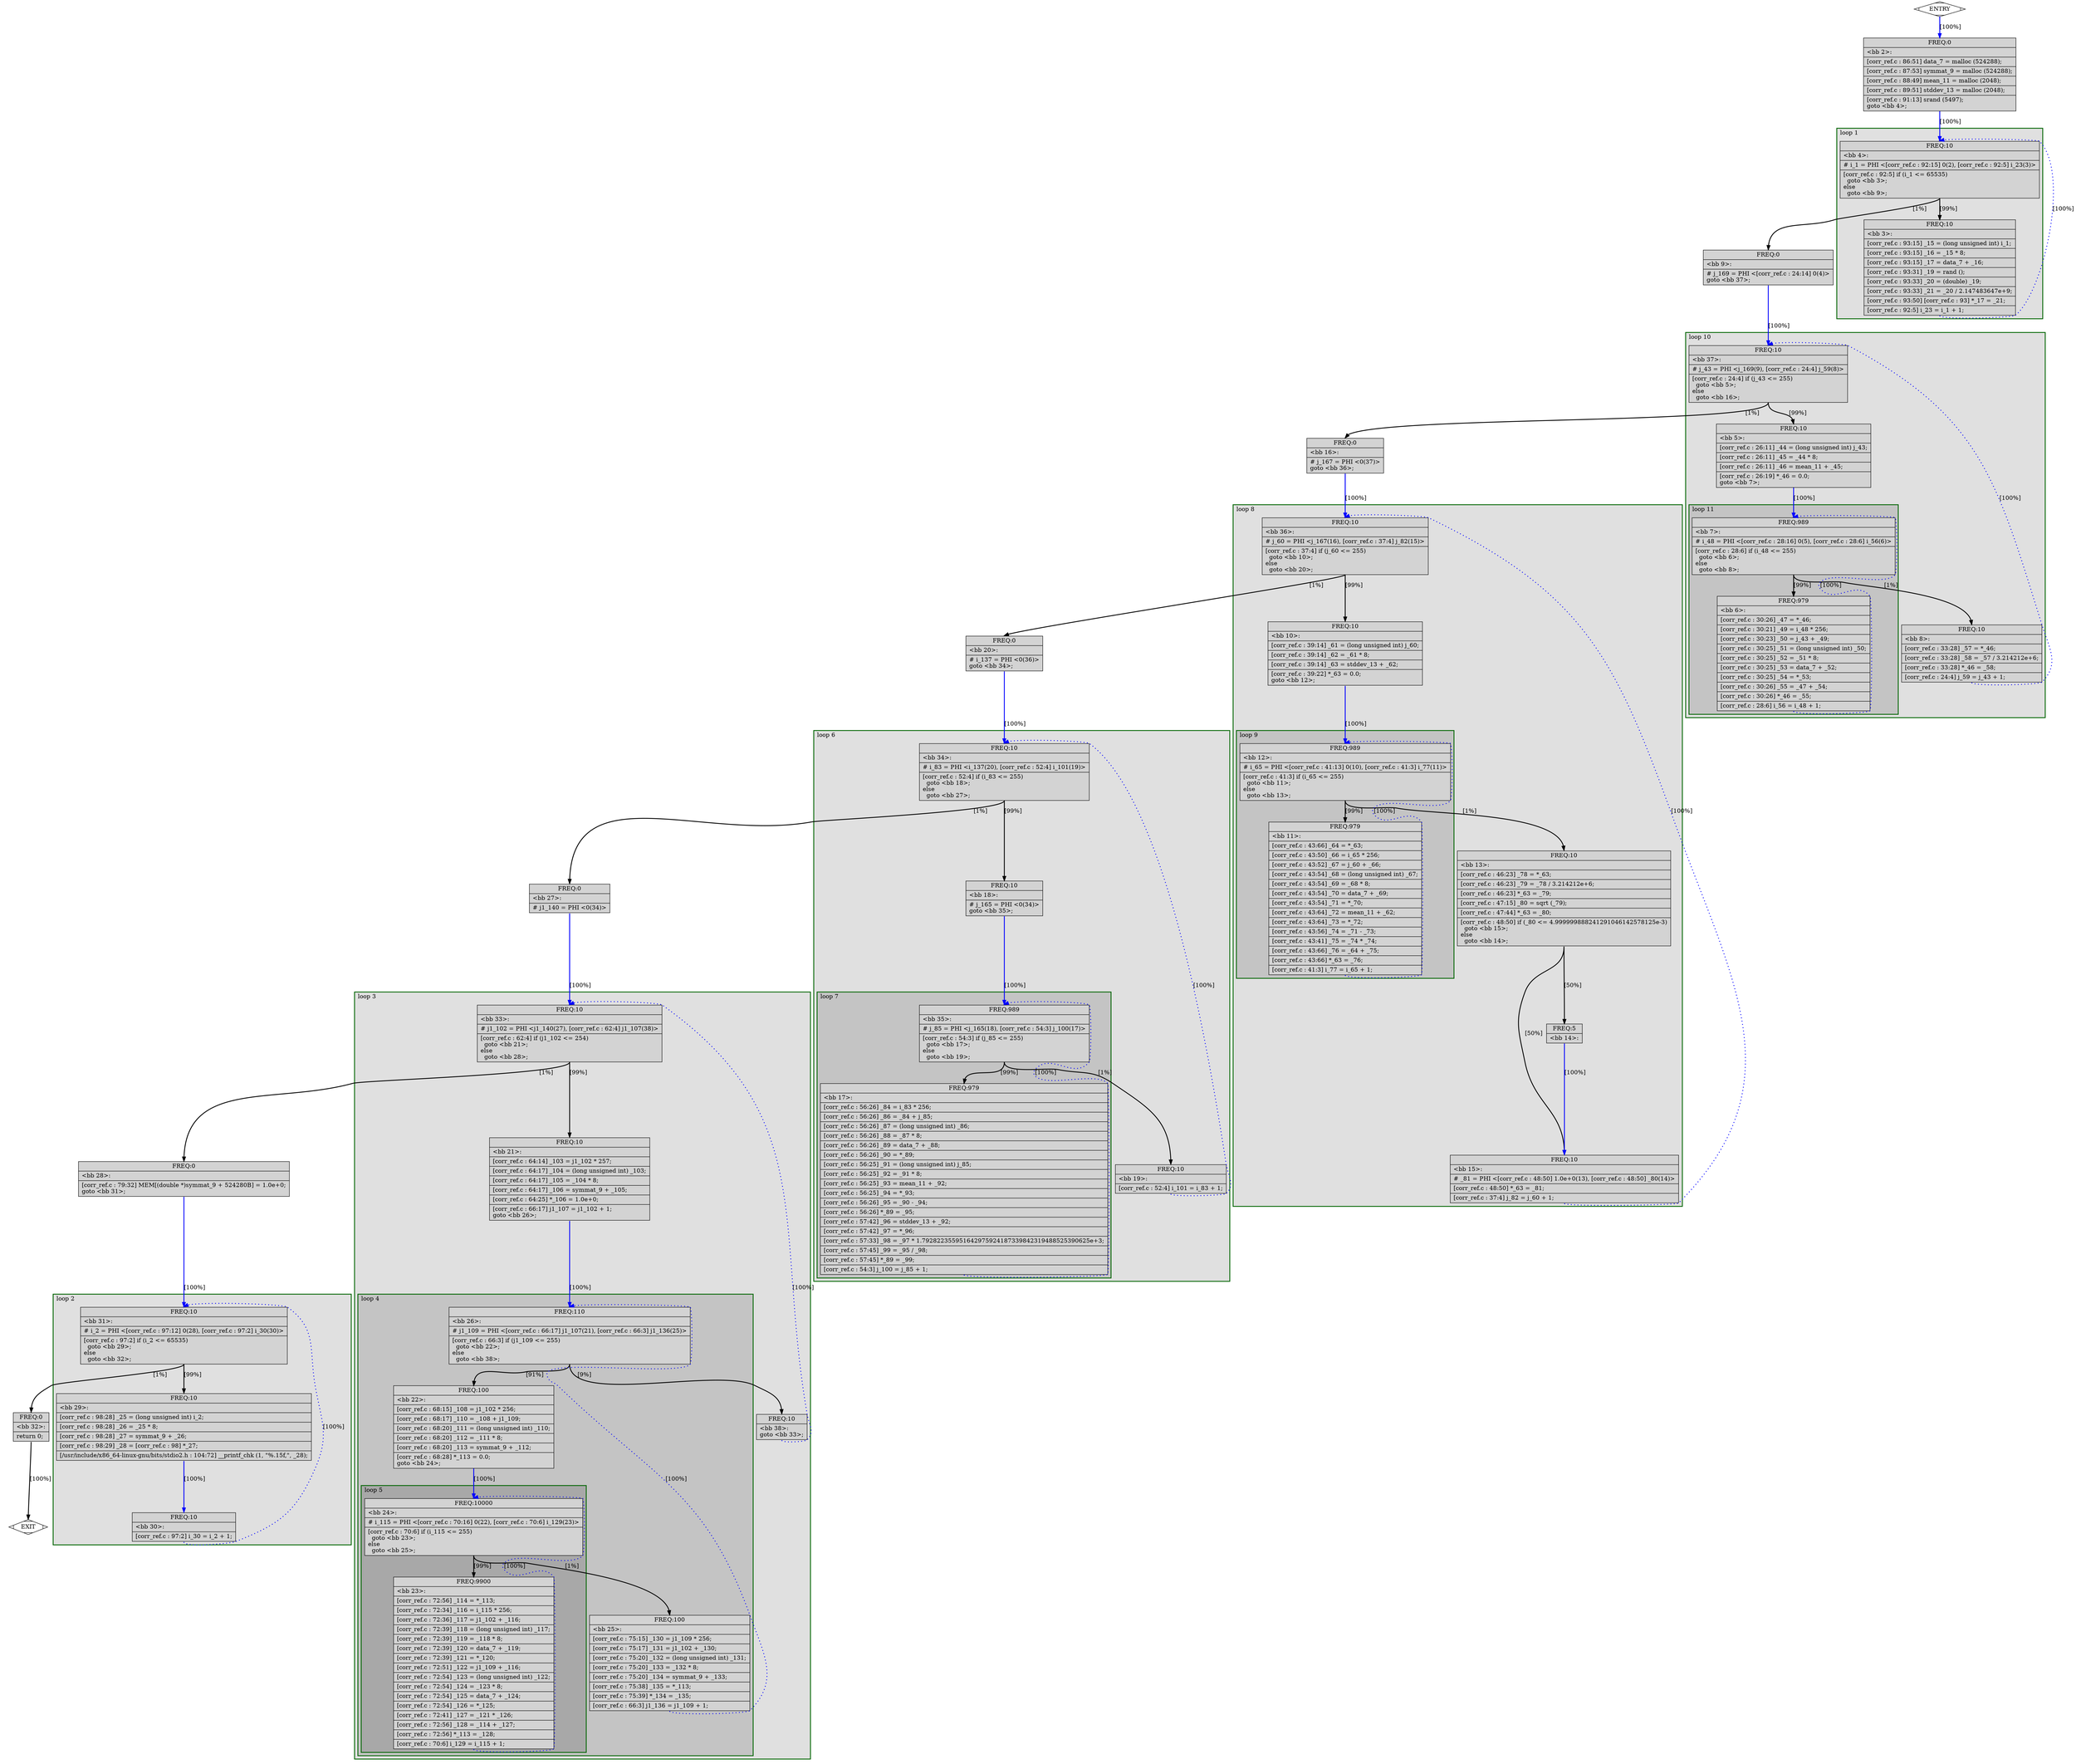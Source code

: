 digraph "./corr_ref.ltrans0.063t.fre2" {
overlap=false;
subgraph "main" {
	color="black";
	label="main";
	subgraph cluster_0_2 {
	style="filled";
	color="darkgreen";
	fillcolor="grey88";
	label="loop 2";
	labeljust=l;
	penwidth=2;
	fn_0_basic_block_31 [shape=record,style=filled,fillcolor=lightgrey,label="{ FREQ:10 |\<bb\ 31\>:\l\
|#\ i_2\ =\ PHI\ \<[corr_ref.c\ :\ 97:12]\ 0(28),\ [corr_ref.c\ :\ 97:2]\ i_30(30)\>\l\
|[corr_ref.c\ :\ 97:2]\ if\ (i_2\ \<=\ 65535)\l\
\ \ goto\ \<bb\ 29\>;\l\
else\l\
\ \ goto\ \<bb\ 32\>;\l\
}"];

	fn_0_basic_block_29 [shape=record,style=filled,fillcolor=lightgrey,label="{ FREQ:10 |\<bb\ 29\>:\l\
|[corr_ref.c\ :\ 98:28]\ _25\ =\ (long\ unsigned\ int)\ i_2;\l\
|[corr_ref.c\ :\ 98:28]\ _26\ =\ _25\ *\ 8;\l\
|[corr_ref.c\ :\ 98:28]\ _27\ =\ symmat_9\ +\ _26;\l\
|[corr_ref.c\ :\ 98:29]\ _28\ =\ [corr_ref.c\ :\ 98]\ *_27;\l\
|[/usr/include/x86_64-linux-gnu/bits/stdio2.h\ :\ 104:72]\ __printf_chk\ (1,\ \"%.15f,\",\ _28);\l\
}"];

	fn_0_basic_block_30 [shape=record,style=filled,fillcolor=lightgrey,label="{ FREQ:10 |\<bb\ 30\>:\l\
|[corr_ref.c\ :\ 97:2]\ i_30\ =\ i_2\ +\ 1;\l\
}"];

	}
	subgraph cluster_0_3 {
	style="filled";
	color="darkgreen";
	fillcolor="grey88";
	label="loop 3";
	labeljust=l;
	penwidth=2;
	subgraph cluster_0_4 {
	style="filled";
	color="darkgreen";
	fillcolor="grey77";
	label="loop 4";
	labeljust=l;
	penwidth=2;
	subgraph cluster_0_5 {
	style="filled";
	color="darkgreen";
	fillcolor="grey66";
	label="loop 5";
	labeljust=l;
	penwidth=2;
	fn_0_basic_block_24 [shape=record,style=filled,fillcolor=lightgrey,label="{ FREQ:10000 |\<bb\ 24\>:\l\
|#\ i_115\ =\ PHI\ \<[corr_ref.c\ :\ 70:16]\ 0(22),\ [corr_ref.c\ :\ 70:6]\ i_129(23)\>\l\
|[corr_ref.c\ :\ 70:6]\ if\ (i_115\ \<=\ 255)\l\
\ \ goto\ \<bb\ 23\>;\l\
else\l\
\ \ goto\ \<bb\ 25\>;\l\
}"];

	fn_0_basic_block_23 [shape=record,style=filled,fillcolor=lightgrey,label="{ FREQ:9900 |\<bb\ 23\>:\l\
|[corr_ref.c\ :\ 72:56]\ _114\ =\ *_113;\l\
|[corr_ref.c\ :\ 72:34]\ _116\ =\ i_115\ *\ 256;\l\
|[corr_ref.c\ :\ 72:36]\ _117\ =\ j1_102\ +\ _116;\l\
|[corr_ref.c\ :\ 72:39]\ _118\ =\ (long\ unsigned\ int)\ _117;\l\
|[corr_ref.c\ :\ 72:39]\ _119\ =\ _118\ *\ 8;\l\
|[corr_ref.c\ :\ 72:39]\ _120\ =\ data_7\ +\ _119;\l\
|[corr_ref.c\ :\ 72:39]\ _121\ =\ *_120;\l\
|[corr_ref.c\ :\ 72:51]\ _122\ =\ j1_109\ +\ _116;\l\
|[corr_ref.c\ :\ 72:54]\ _123\ =\ (long\ unsigned\ int)\ _122;\l\
|[corr_ref.c\ :\ 72:54]\ _124\ =\ _123\ *\ 8;\l\
|[corr_ref.c\ :\ 72:54]\ _125\ =\ data_7\ +\ _124;\l\
|[corr_ref.c\ :\ 72:54]\ _126\ =\ *_125;\l\
|[corr_ref.c\ :\ 72:41]\ _127\ =\ _121\ *\ _126;\l\
|[corr_ref.c\ :\ 72:56]\ _128\ =\ _114\ +\ _127;\l\
|[corr_ref.c\ :\ 72:56]\ *_113\ =\ _128;\l\
|[corr_ref.c\ :\ 70:6]\ i_129\ =\ i_115\ +\ 1;\l\
}"];

	}
	fn_0_basic_block_26 [shape=record,style=filled,fillcolor=lightgrey,label="{ FREQ:110 |\<bb\ 26\>:\l\
|#\ j1_109\ =\ PHI\ \<[corr_ref.c\ :\ 66:17]\ j1_107(21),\ [corr_ref.c\ :\ 66:3]\ j1_136(25)\>\l\
|[corr_ref.c\ :\ 66:3]\ if\ (j1_109\ \<=\ 255)\l\
\ \ goto\ \<bb\ 22\>;\l\
else\l\
\ \ goto\ \<bb\ 38\>;\l\
}"];

	fn_0_basic_block_22 [shape=record,style=filled,fillcolor=lightgrey,label="{ FREQ:100 |\<bb\ 22\>:\l\
|[corr_ref.c\ :\ 68:15]\ _108\ =\ j1_102\ *\ 256;\l\
|[corr_ref.c\ :\ 68:17]\ _110\ =\ _108\ +\ j1_109;\l\
|[corr_ref.c\ :\ 68:20]\ _111\ =\ (long\ unsigned\ int)\ _110;\l\
|[corr_ref.c\ :\ 68:20]\ _112\ =\ _111\ *\ 8;\l\
|[corr_ref.c\ :\ 68:20]\ _113\ =\ symmat_9\ +\ _112;\l\
|[corr_ref.c\ :\ 68:28]\ *_113\ =\ 0.0;\l\
goto\ \<bb\ 24\>;\l\
}"];

	fn_0_basic_block_25 [shape=record,style=filled,fillcolor=lightgrey,label="{ FREQ:100 |\<bb\ 25\>:\l\
|[corr_ref.c\ :\ 75:15]\ _130\ =\ j1_109\ *\ 256;\l\
|[corr_ref.c\ :\ 75:17]\ _131\ =\ j1_102\ +\ _130;\l\
|[corr_ref.c\ :\ 75:20]\ _132\ =\ (long\ unsigned\ int)\ _131;\l\
|[corr_ref.c\ :\ 75:20]\ _133\ =\ _132\ *\ 8;\l\
|[corr_ref.c\ :\ 75:20]\ _134\ =\ symmat_9\ +\ _133;\l\
|[corr_ref.c\ :\ 75:38]\ _135\ =\ *_113;\l\
|[corr_ref.c\ :\ 75:39]\ *_134\ =\ _135;\l\
|[corr_ref.c\ :\ 66:3]\ j1_136\ =\ j1_109\ +\ 1;\l\
}"];

	}
	fn_0_basic_block_33 [shape=record,style=filled,fillcolor=lightgrey,label="{ FREQ:10 |\<bb\ 33\>:\l\
|#\ j1_102\ =\ PHI\ \<j1_140(27),\ [corr_ref.c\ :\ 62:4]\ j1_107(38)\>\l\
|[corr_ref.c\ :\ 62:4]\ if\ (j1_102\ \<=\ 254)\l\
\ \ goto\ \<bb\ 21\>;\l\
else\l\
\ \ goto\ \<bb\ 28\>;\l\
}"];

	fn_0_basic_block_21 [shape=record,style=filled,fillcolor=lightgrey,label="{ FREQ:10 |\<bb\ 21\>:\l\
|[corr_ref.c\ :\ 64:14]\ _103\ =\ j1_102\ *\ 257;\l\
|[corr_ref.c\ :\ 64:17]\ _104\ =\ (long\ unsigned\ int)\ _103;\l\
|[corr_ref.c\ :\ 64:17]\ _105\ =\ _104\ *\ 8;\l\
|[corr_ref.c\ :\ 64:17]\ _106\ =\ symmat_9\ +\ _105;\l\
|[corr_ref.c\ :\ 64:25]\ *_106\ =\ 1.0e+0;\l\
|[corr_ref.c\ :\ 66:17]\ j1_107\ =\ j1_102\ +\ 1;\l\
goto\ \<bb\ 26\>;\l\
}"];

	fn_0_basic_block_38 [shape=record,style=filled,fillcolor=lightgrey,label="{ FREQ:10 |\<bb\ 38\>:\l\
goto\ \<bb\ 33\>;\l\
}"];

	}
	subgraph cluster_0_6 {
	style="filled";
	color="darkgreen";
	fillcolor="grey88";
	label="loop 6";
	labeljust=l;
	penwidth=2;
	subgraph cluster_0_7 {
	style="filled";
	color="darkgreen";
	fillcolor="grey77";
	label="loop 7";
	labeljust=l;
	penwidth=2;
	fn_0_basic_block_35 [shape=record,style=filled,fillcolor=lightgrey,label="{ FREQ:989 |\<bb\ 35\>:\l\
|#\ j_85\ =\ PHI\ \<j_165(18),\ [corr_ref.c\ :\ 54:3]\ j_100(17)\>\l\
|[corr_ref.c\ :\ 54:3]\ if\ (j_85\ \<=\ 255)\l\
\ \ goto\ \<bb\ 17\>;\l\
else\l\
\ \ goto\ \<bb\ 19\>;\l\
}"];

	fn_0_basic_block_17 [shape=record,style=filled,fillcolor=lightgrey,label="{ FREQ:979 |\<bb\ 17\>:\l\
|[corr_ref.c\ :\ 56:26]\ _84\ =\ i_83\ *\ 256;\l\
|[corr_ref.c\ :\ 56:26]\ _86\ =\ _84\ +\ j_85;\l\
|[corr_ref.c\ :\ 56:26]\ _87\ =\ (long\ unsigned\ int)\ _86;\l\
|[corr_ref.c\ :\ 56:26]\ _88\ =\ _87\ *\ 8;\l\
|[corr_ref.c\ :\ 56:26]\ _89\ =\ data_7\ +\ _88;\l\
|[corr_ref.c\ :\ 56:26]\ _90\ =\ *_89;\l\
|[corr_ref.c\ :\ 56:25]\ _91\ =\ (long\ unsigned\ int)\ j_85;\l\
|[corr_ref.c\ :\ 56:25]\ _92\ =\ _91\ *\ 8;\l\
|[corr_ref.c\ :\ 56:25]\ _93\ =\ mean_11\ +\ _92;\l\
|[corr_ref.c\ :\ 56:25]\ _94\ =\ *_93;\l\
|[corr_ref.c\ :\ 56:26]\ _95\ =\ _90\ -\ _94;\l\
|[corr_ref.c\ :\ 56:26]\ *_89\ =\ _95;\l\
|[corr_ref.c\ :\ 57:42]\ _96\ =\ stddev_13\ +\ _92;\l\
|[corr_ref.c\ :\ 57:42]\ _97\ =\ *_96;\l\
|[corr_ref.c\ :\ 57:33]\ _98\ =\ _97\ *\ 1.792822355951642975924187339842319488525390625e+3;\l\
|[corr_ref.c\ :\ 57:45]\ _99\ =\ _95\ /\ _98;\l\
|[corr_ref.c\ :\ 57:45]\ *_89\ =\ _99;\l\
|[corr_ref.c\ :\ 54:3]\ j_100\ =\ j_85\ +\ 1;\l\
}"];

	}
	fn_0_basic_block_34 [shape=record,style=filled,fillcolor=lightgrey,label="{ FREQ:10 |\<bb\ 34\>:\l\
|#\ i_83\ =\ PHI\ \<i_137(20),\ [corr_ref.c\ :\ 52:4]\ i_101(19)\>\l\
|[corr_ref.c\ :\ 52:4]\ if\ (i_83\ \<=\ 255)\l\
\ \ goto\ \<bb\ 18\>;\l\
else\l\
\ \ goto\ \<bb\ 27\>;\l\
}"];

	fn_0_basic_block_18 [shape=record,style=filled,fillcolor=lightgrey,label="{ FREQ:10 |\<bb\ 18\>:\l\
|#\ j_165\ =\ PHI\ \<0(34)\>\l\
goto\ \<bb\ 35\>;\l\
}"];

	fn_0_basic_block_19 [shape=record,style=filled,fillcolor=lightgrey,label="{ FREQ:10 |\<bb\ 19\>:\l\
|[corr_ref.c\ :\ 52:4]\ i_101\ =\ i_83\ +\ 1;\l\
}"];

	}
	subgraph cluster_0_8 {
	style="filled";
	color="darkgreen";
	fillcolor="grey88";
	label="loop 8";
	labeljust=l;
	penwidth=2;
	subgraph cluster_0_9 {
	style="filled";
	color="darkgreen";
	fillcolor="grey77";
	label="loop 9";
	labeljust=l;
	penwidth=2;
	fn_0_basic_block_12 [shape=record,style=filled,fillcolor=lightgrey,label="{ FREQ:989 |\<bb\ 12\>:\l\
|#\ i_65\ =\ PHI\ \<[corr_ref.c\ :\ 41:13]\ 0(10),\ [corr_ref.c\ :\ 41:3]\ i_77(11)\>\l\
|[corr_ref.c\ :\ 41:3]\ if\ (i_65\ \<=\ 255)\l\
\ \ goto\ \<bb\ 11\>;\l\
else\l\
\ \ goto\ \<bb\ 13\>;\l\
}"];

	fn_0_basic_block_11 [shape=record,style=filled,fillcolor=lightgrey,label="{ FREQ:979 |\<bb\ 11\>:\l\
|[corr_ref.c\ :\ 43:66]\ _64\ =\ *_63;\l\
|[corr_ref.c\ :\ 43:50]\ _66\ =\ i_65\ *\ 256;\l\
|[corr_ref.c\ :\ 43:52]\ _67\ =\ j_60\ +\ _66;\l\
|[corr_ref.c\ :\ 43:54]\ _68\ =\ (long\ unsigned\ int)\ _67;\l\
|[corr_ref.c\ :\ 43:54]\ _69\ =\ _68\ *\ 8;\l\
|[corr_ref.c\ :\ 43:54]\ _70\ =\ data_7\ +\ _69;\l\
|[corr_ref.c\ :\ 43:54]\ _71\ =\ *_70;\l\
|[corr_ref.c\ :\ 43:64]\ _72\ =\ mean_11\ +\ _62;\l\
|[corr_ref.c\ :\ 43:64]\ _73\ =\ *_72;\l\
|[corr_ref.c\ :\ 43:56]\ _74\ =\ _71\ -\ _73;\l\
|[corr_ref.c\ :\ 43:41]\ _75\ =\ _74\ *\ _74;\l\
|[corr_ref.c\ :\ 43:66]\ _76\ =\ _64\ +\ _75;\l\
|[corr_ref.c\ :\ 43:66]\ *_63\ =\ _76;\l\
|[corr_ref.c\ :\ 41:3]\ i_77\ =\ i_65\ +\ 1;\l\
}"];

	}
	fn_0_basic_block_36 [shape=record,style=filled,fillcolor=lightgrey,label="{ FREQ:10 |\<bb\ 36\>:\l\
|#\ j_60\ =\ PHI\ \<j_167(16),\ [corr_ref.c\ :\ 37:4]\ j_82(15)\>\l\
|[corr_ref.c\ :\ 37:4]\ if\ (j_60\ \<=\ 255)\l\
\ \ goto\ \<bb\ 10\>;\l\
else\l\
\ \ goto\ \<bb\ 20\>;\l\
}"];

	fn_0_basic_block_10 [shape=record,style=filled,fillcolor=lightgrey,label="{ FREQ:10 |\<bb\ 10\>:\l\
|[corr_ref.c\ :\ 39:14]\ _61\ =\ (long\ unsigned\ int)\ j_60;\l\
|[corr_ref.c\ :\ 39:14]\ _62\ =\ _61\ *\ 8;\l\
|[corr_ref.c\ :\ 39:14]\ _63\ =\ stddev_13\ +\ _62;\l\
|[corr_ref.c\ :\ 39:22]\ *_63\ =\ 0.0;\l\
goto\ \<bb\ 12\>;\l\
}"];

	fn_0_basic_block_13 [shape=record,style=filled,fillcolor=lightgrey,label="{ FREQ:10 |\<bb\ 13\>:\l\
|[corr_ref.c\ :\ 46:23]\ _78\ =\ *_63;\l\
|[corr_ref.c\ :\ 46:23]\ _79\ =\ _78\ /\ 3.214212e+6;\l\
|[corr_ref.c\ :\ 46:23]\ *_63\ =\ _79;\l\
|[corr_ref.c\ :\ 47:15]\ _80\ =\ sqrt\ (_79);\l\
|[corr_ref.c\ :\ 47:44]\ *_63\ =\ _80;\l\
|[corr_ref.c\ :\ 48:50]\ if\ (_80\ \<=\ 4.999999888241291046142578125e-3)\l\
\ \ goto\ \<bb\ 15\>;\l\
else\l\
\ \ goto\ \<bb\ 14\>;\l\
}"];

	fn_0_basic_block_15 [shape=record,style=filled,fillcolor=lightgrey,label="{ FREQ:10 |\<bb\ 15\>:\l\
|#\ _81\ =\ PHI\ \<[corr_ref.c\ :\ 48:50]\ 1.0e+0(13),\ [corr_ref.c\ :\ 48:50]\ _80(14)\>\l\
|[corr_ref.c\ :\ 48:50]\ *_63\ =\ _81;\l\
|[corr_ref.c\ :\ 37:4]\ j_82\ =\ j_60\ +\ 1;\l\
}"];

	fn_0_basic_block_14 [shape=record,style=filled,fillcolor=lightgrey,label="{ FREQ:5 |\<bb\ 14\>:\l\
}"];

	}
	subgraph cluster_0_10 {
	style="filled";
	color="darkgreen";
	fillcolor="grey88";
	label="loop 10";
	labeljust=l;
	penwidth=2;
	subgraph cluster_0_11 {
	style="filled";
	color="darkgreen";
	fillcolor="grey77";
	label="loop 11";
	labeljust=l;
	penwidth=2;
	fn_0_basic_block_7 [shape=record,style=filled,fillcolor=lightgrey,label="{ FREQ:989 |\<bb\ 7\>:\l\
|#\ i_48\ =\ PHI\ \<[corr_ref.c\ :\ 28:16]\ 0(5),\ [corr_ref.c\ :\ 28:6]\ i_56(6)\>\l\
|[corr_ref.c\ :\ 28:6]\ if\ (i_48\ \<=\ 255)\l\
\ \ goto\ \<bb\ 6\>;\l\
else\l\
\ \ goto\ \<bb\ 8\>;\l\
}"];

	fn_0_basic_block_6 [shape=record,style=filled,fillcolor=lightgrey,label="{ FREQ:979 |\<bb\ 6\>:\l\
|[corr_ref.c\ :\ 30:26]\ _47\ =\ *_46;\l\
|[corr_ref.c\ :\ 30:21]\ _49\ =\ i_48\ *\ 256;\l\
|[corr_ref.c\ :\ 30:23]\ _50\ =\ j_43\ +\ _49;\l\
|[corr_ref.c\ :\ 30:25]\ _51\ =\ (long\ unsigned\ int)\ _50;\l\
|[corr_ref.c\ :\ 30:25]\ _52\ =\ _51\ *\ 8;\l\
|[corr_ref.c\ :\ 30:25]\ _53\ =\ data_7\ +\ _52;\l\
|[corr_ref.c\ :\ 30:25]\ _54\ =\ *_53;\l\
|[corr_ref.c\ :\ 30:26]\ _55\ =\ _47\ +\ _54;\l\
|[corr_ref.c\ :\ 30:26]\ *_46\ =\ _55;\l\
|[corr_ref.c\ :\ 28:6]\ i_56\ =\ i_48\ +\ 1;\l\
}"];

	}
	fn_0_basic_block_37 [shape=record,style=filled,fillcolor=lightgrey,label="{ FREQ:10 |\<bb\ 37\>:\l\
|#\ j_43\ =\ PHI\ \<j_169(9),\ [corr_ref.c\ :\ 24:4]\ j_59(8)\>\l\
|[corr_ref.c\ :\ 24:4]\ if\ (j_43\ \<=\ 255)\l\
\ \ goto\ \<bb\ 5\>;\l\
else\l\
\ \ goto\ \<bb\ 16\>;\l\
}"];

	fn_0_basic_block_5 [shape=record,style=filled,fillcolor=lightgrey,label="{ FREQ:10 |\<bb\ 5\>:\l\
|[corr_ref.c\ :\ 26:11]\ _44\ =\ (long\ unsigned\ int)\ j_43;\l\
|[corr_ref.c\ :\ 26:11]\ _45\ =\ _44\ *\ 8;\l\
|[corr_ref.c\ :\ 26:11]\ _46\ =\ mean_11\ +\ _45;\l\
|[corr_ref.c\ :\ 26:19]\ *_46\ =\ 0.0;\l\
goto\ \<bb\ 7\>;\l\
}"];

	fn_0_basic_block_8 [shape=record,style=filled,fillcolor=lightgrey,label="{ FREQ:10 |\<bb\ 8\>:\l\
|[corr_ref.c\ :\ 33:28]\ _57\ =\ *_46;\l\
|[corr_ref.c\ :\ 33:28]\ _58\ =\ _57\ /\ 3.214212e+6;\l\
|[corr_ref.c\ :\ 33:28]\ *_46\ =\ _58;\l\
|[corr_ref.c\ :\ 24:4]\ j_59\ =\ j_43\ +\ 1;\l\
}"];

	}
	subgraph cluster_0_1 {
	style="filled";
	color="darkgreen";
	fillcolor="grey88";
	label="loop 1";
	labeljust=l;
	penwidth=2;
	fn_0_basic_block_4 [shape=record,style=filled,fillcolor=lightgrey,label="{ FREQ:10 |\<bb\ 4\>:\l\
|#\ i_1\ =\ PHI\ \<[corr_ref.c\ :\ 92:15]\ 0(2),\ [corr_ref.c\ :\ 92:5]\ i_23(3)\>\l\
|[corr_ref.c\ :\ 92:5]\ if\ (i_1\ \<=\ 65535)\l\
\ \ goto\ \<bb\ 3\>;\l\
else\l\
\ \ goto\ \<bb\ 9\>;\l\
}"];

	fn_0_basic_block_3 [shape=record,style=filled,fillcolor=lightgrey,label="{ FREQ:10 |\<bb\ 3\>:\l\
|[corr_ref.c\ :\ 93:15]\ _15\ =\ (long\ unsigned\ int)\ i_1;\l\
|[corr_ref.c\ :\ 93:15]\ _16\ =\ _15\ *\ 8;\l\
|[corr_ref.c\ :\ 93:15]\ _17\ =\ data_7\ +\ _16;\l\
|[corr_ref.c\ :\ 93:31]\ _19\ =\ rand\ ();\l\
|[corr_ref.c\ :\ 93:33]\ _20\ =\ (double)\ _19;\l\
|[corr_ref.c\ :\ 93:33]\ _21\ =\ _20\ /\ 2.147483647e+9;\l\
|[corr_ref.c\ :\ 93:50]\ [corr_ref.c\ :\ 93]\ *_17\ =\ _21;\l\
|[corr_ref.c\ :\ 92:5]\ i_23\ =\ i_1\ +\ 1;\l\
}"];

	}
	fn_0_basic_block_0 [shape=Mdiamond,style=filled,fillcolor=white,label="ENTRY"];

	fn_0_basic_block_1 [shape=Mdiamond,style=filled,fillcolor=white,label="EXIT"];

	fn_0_basic_block_2 [shape=record,style=filled,fillcolor=lightgrey,label="{ FREQ:0 |\<bb\ 2\>:\l\
|[corr_ref.c\ :\ 86:51]\ data_7\ =\ malloc\ (524288);\l\
|[corr_ref.c\ :\ 87:53]\ symmat_9\ =\ malloc\ (524288);\l\
|[corr_ref.c\ :\ 88:49]\ mean_11\ =\ malloc\ (2048);\l\
|[corr_ref.c\ :\ 89:51]\ stddev_13\ =\ malloc\ (2048);\l\
|[corr_ref.c\ :\ 91:13]\ srand\ (5497);\l\
goto\ \<bb\ 4\>;\l\
}"];

	fn_0_basic_block_9 [shape=record,style=filled,fillcolor=lightgrey,label="{ FREQ:0 |\<bb\ 9\>:\l\
|#\ j_169\ =\ PHI\ \<[corr_ref.c\ :\ 24:14]\ 0(4)\>\l\
goto\ \<bb\ 37\>;\l\
}"];

	fn_0_basic_block_16 [shape=record,style=filled,fillcolor=lightgrey,label="{ FREQ:0 |\<bb\ 16\>:\l\
|#\ j_167\ =\ PHI\ \<0(37)\>\l\
goto\ \<bb\ 36\>;\l\
}"];

	fn_0_basic_block_20 [shape=record,style=filled,fillcolor=lightgrey,label="{ FREQ:0 |\<bb\ 20\>:\l\
|#\ i_137\ =\ PHI\ \<0(36)\>\l\
goto\ \<bb\ 34\>;\l\
}"];

	fn_0_basic_block_27 [shape=record,style=filled,fillcolor=lightgrey,label="{ FREQ:0 |\<bb\ 27\>:\l\
|#\ j1_140\ =\ PHI\ \<0(34)\>\l\
}"];

	fn_0_basic_block_28 [shape=record,style=filled,fillcolor=lightgrey,label="{ FREQ:0 |\<bb\ 28\>:\l\
|[corr_ref.c\ :\ 79:32]\ MEM[(double\ *)symmat_9\ +\ 524280B]\ =\ 1.0e+0;\l\
goto\ \<bb\ 31\>;\l\
}"];

	fn_0_basic_block_32 [shape=record,style=filled,fillcolor=lightgrey,label="{ FREQ:0 |\<bb\ 32\>:\l\
|return\ 0;\l\
}"];

	fn_0_basic_block_0:s -> fn_0_basic_block_2:n [style="solid,bold",color=blue,weight=100,constraint=true, label="[100%]"];
	fn_0_basic_block_2:s -> fn_0_basic_block_4:n [style="solid,bold",color=blue,weight=100,constraint=true, label="[100%]"];
	fn_0_basic_block_3:s -> fn_0_basic_block_4:n [style="dotted,bold",color=blue,weight=10,constraint=false, label="[100%]"];
	fn_0_basic_block_4:s -> fn_0_basic_block_3:n [style="solid,bold",color=black,weight=10,constraint=true, label="[99%]"];
	fn_0_basic_block_4:s -> fn_0_basic_block_9:n [style="solid,bold",color=black,weight=10,constraint=true, label="[1%]"];
	fn_0_basic_block_9:s -> fn_0_basic_block_37:n [style="solid,bold",color=blue,weight=100,constraint=true, label="[100%]"];
	fn_0_basic_block_5:s -> fn_0_basic_block_7:n [style="solid,bold",color=blue,weight=100,constraint=true, label="[100%]"];
	fn_0_basic_block_6:s -> fn_0_basic_block_7:n [style="dotted,bold",color=blue,weight=10,constraint=false, label="[100%]"];
	fn_0_basic_block_7:s -> fn_0_basic_block_6:n [style="solid,bold",color=black,weight=10,constraint=true, label="[99%]"];
	fn_0_basic_block_7:s -> fn_0_basic_block_8:n [style="solid,bold",color=black,weight=10,constraint=true, label="[1%]"];
	fn_0_basic_block_8:s -> fn_0_basic_block_37:n [style="dotted,bold",color=blue,weight=10,constraint=false, label="[100%]"];
	fn_0_basic_block_37:s -> fn_0_basic_block_5:n [style="solid,bold",color=black,weight=10,constraint=true, label="[99%]"];
	fn_0_basic_block_37:s -> fn_0_basic_block_16:n [style="solid,bold",color=black,weight=10,constraint=true, label="[1%]"];
	fn_0_basic_block_16:s -> fn_0_basic_block_36:n [style="solid,bold",color=blue,weight=100,constraint=true, label="[100%]"];
	fn_0_basic_block_10:s -> fn_0_basic_block_12:n [style="solid,bold",color=blue,weight=100,constraint=true, label="[100%]"];
	fn_0_basic_block_11:s -> fn_0_basic_block_12:n [style="dotted,bold",color=blue,weight=10,constraint=false, label="[100%]"];
	fn_0_basic_block_12:s -> fn_0_basic_block_11:n [style="solid,bold",color=black,weight=10,constraint=true, label="[99%]"];
	fn_0_basic_block_12:s -> fn_0_basic_block_13:n [style="solid,bold",color=black,weight=10,constraint=true, label="[1%]"];
	fn_0_basic_block_13:s -> fn_0_basic_block_15:n [style="solid,bold",color=black,weight=10,constraint=true, label="[50%]"];
	fn_0_basic_block_13:s -> fn_0_basic_block_14:n [style="solid,bold",color=black,weight=10,constraint=true, label="[50%]"];
	fn_0_basic_block_14:s -> fn_0_basic_block_15:n [style="solid,bold",color=blue,weight=100,constraint=true, label="[100%]"];
	fn_0_basic_block_15:s -> fn_0_basic_block_36:n [style="dotted,bold",color=blue,weight=10,constraint=false, label="[100%]"];
	fn_0_basic_block_36:s -> fn_0_basic_block_10:n [style="solid,bold",color=black,weight=10,constraint=true, label="[99%]"];
	fn_0_basic_block_36:s -> fn_0_basic_block_20:n [style="solid,bold",color=black,weight=10,constraint=true, label="[1%]"];
	fn_0_basic_block_20:s -> fn_0_basic_block_34:n [style="solid,bold",color=blue,weight=100,constraint=true, label="[100%]"];
	fn_0_basic_block_17:s -> fn_0_basic_block_35:n [style="dotted,bold",color=blue,weight=10,constraint=false, label="[100%]"];
	fn_0_basic_block_35:s -> fn_0_basic_block_17:n [style="solid,bold",color=black,weight=10,constraint=true, label="[99%]"];
	fn_0_basic_block_35:s -> fn_0_basic_block_19:n [style="solid,bold",color=black,weight=10,constraint=true, label="[1%]"];
	fn_0_basic_block_19:s -> fn_0_basic_block_34:n [style="dotted,bold",color=blue,weight=10,constraint=false, label="[100%]"];
	fn_0_basic_block_34:s -> fn_0_basic_block_18:n [style="solid,bold",color=black,weight=10,constraint=true, label="[99%]"];
	fn_0_basic_block_34:s -> fn_0_basic_block_27:n [style="solid,bold",color=black,weight=10,constraint=true, label="[1%]"];
	fn_0_basic_block_18:s -> fn_0_basic_block_35:n [style="solid,bold",color=blue,weight=100,constraint=true, label="[100%]"];
	fn_0_basic_block_21:s -> fn_0_basic_block_26:n [style="solid,bold",color=blue,weight=100,constraint=true, label="[100%]"];
	fn_0_basic_block_22:s -> fn_0_basic_block_24:n [style="solid,bold",color=blue,weight=100,constraint=true, label="[100%]"];
	fn_0_basic_block_23:s -> fn_0_basic_block_24:n [style="dotted,bold",color=blue,weight=10,constraint=false, label="[100%]"];
	fn_0_basic_block_24:s -> fn_0_basic_block_23:n [style="solid,bold",color=black,weight=10,constraint=true, label="[99%]"];
	fn_0_basic_block_24:s -> fn_0_basic_block_25:n [style="solid,bold",color=black,weight=10,constraint=true, label="[1%]"];
	fn_0_basic_block_25:s -> fn_0_basic_block_26:n [style="dotted,bold",color=blue,weight=10,constraint=false, label="[100%]"];
	fn_0_basic_block_26:s -> fn_0_basic_block_22:n [style="solid,bold",color=black,weight=10,constraint=true, label="[91%]"];
	fn_0_basic_block_26:s -> fn_0_basic_block_38:n [style="solid,bold",color=black,weight=10,constraint=true, label="[9%]"];
	fn_0_basic_block_38:s -> fn_0_basic_block_33:n [style="dotted,bold",color=blue,weight=10,constraint=false, label="[100%]"];
	fn_0_basic_block_27:s -> fn_0_basic_block_33:n [style="solid,bold",color=blue,weight=100,constraint=true, label="[100%]"];
	fn_0_basic_block_33:s -> fn_0_basic_block_21:n [style="solid,bold",color=black,weight=10,constraint=true, label="[99%]"];
	fn_0_basic_block_33:s -> fn_0_basic_block_28:n [style="solid,bold",color=black,weight=10,constraint=true, label="[1%]"];
	fn_0_basic_block_28:s -> fn_0_basic_block_31:n [style="solid,bold",color=blue,weight=100,constraint=true, label="[100%]"];
	fn_0_basic_block_29:s -> fn_0_basic_block_30:n [style="solid,bold",color=blue,weight=100,constraint=true, label="[100%]"];
	fn_0_basic_block_30:s -> fn_0_basic_block_31:n [style="dotted,bold",color=blue,weight=10,constraint=false, label="[100%]"];
	fn_0_basic_block_31:s -> fn_0_basic_block_29:n [style="solid,bold",color=black,weight=10,constraint=true, label="[99%]"];
	fn_0_basic_block_31:s -> fn_0_basic_block_32:n [style="solid,bold",color=black,weight=10,constraint=true, label="[1%]"];
	fn_0_basic_block_32:s -> fn_0_basic_block_1:n [style="solid,bold",color=black,weight=10,constraint=true, label="[100%]"];
	fn_0_basic_block_0:s -> fn_0_basic_block_1:n [style="invis",constraint=true];
}
}
